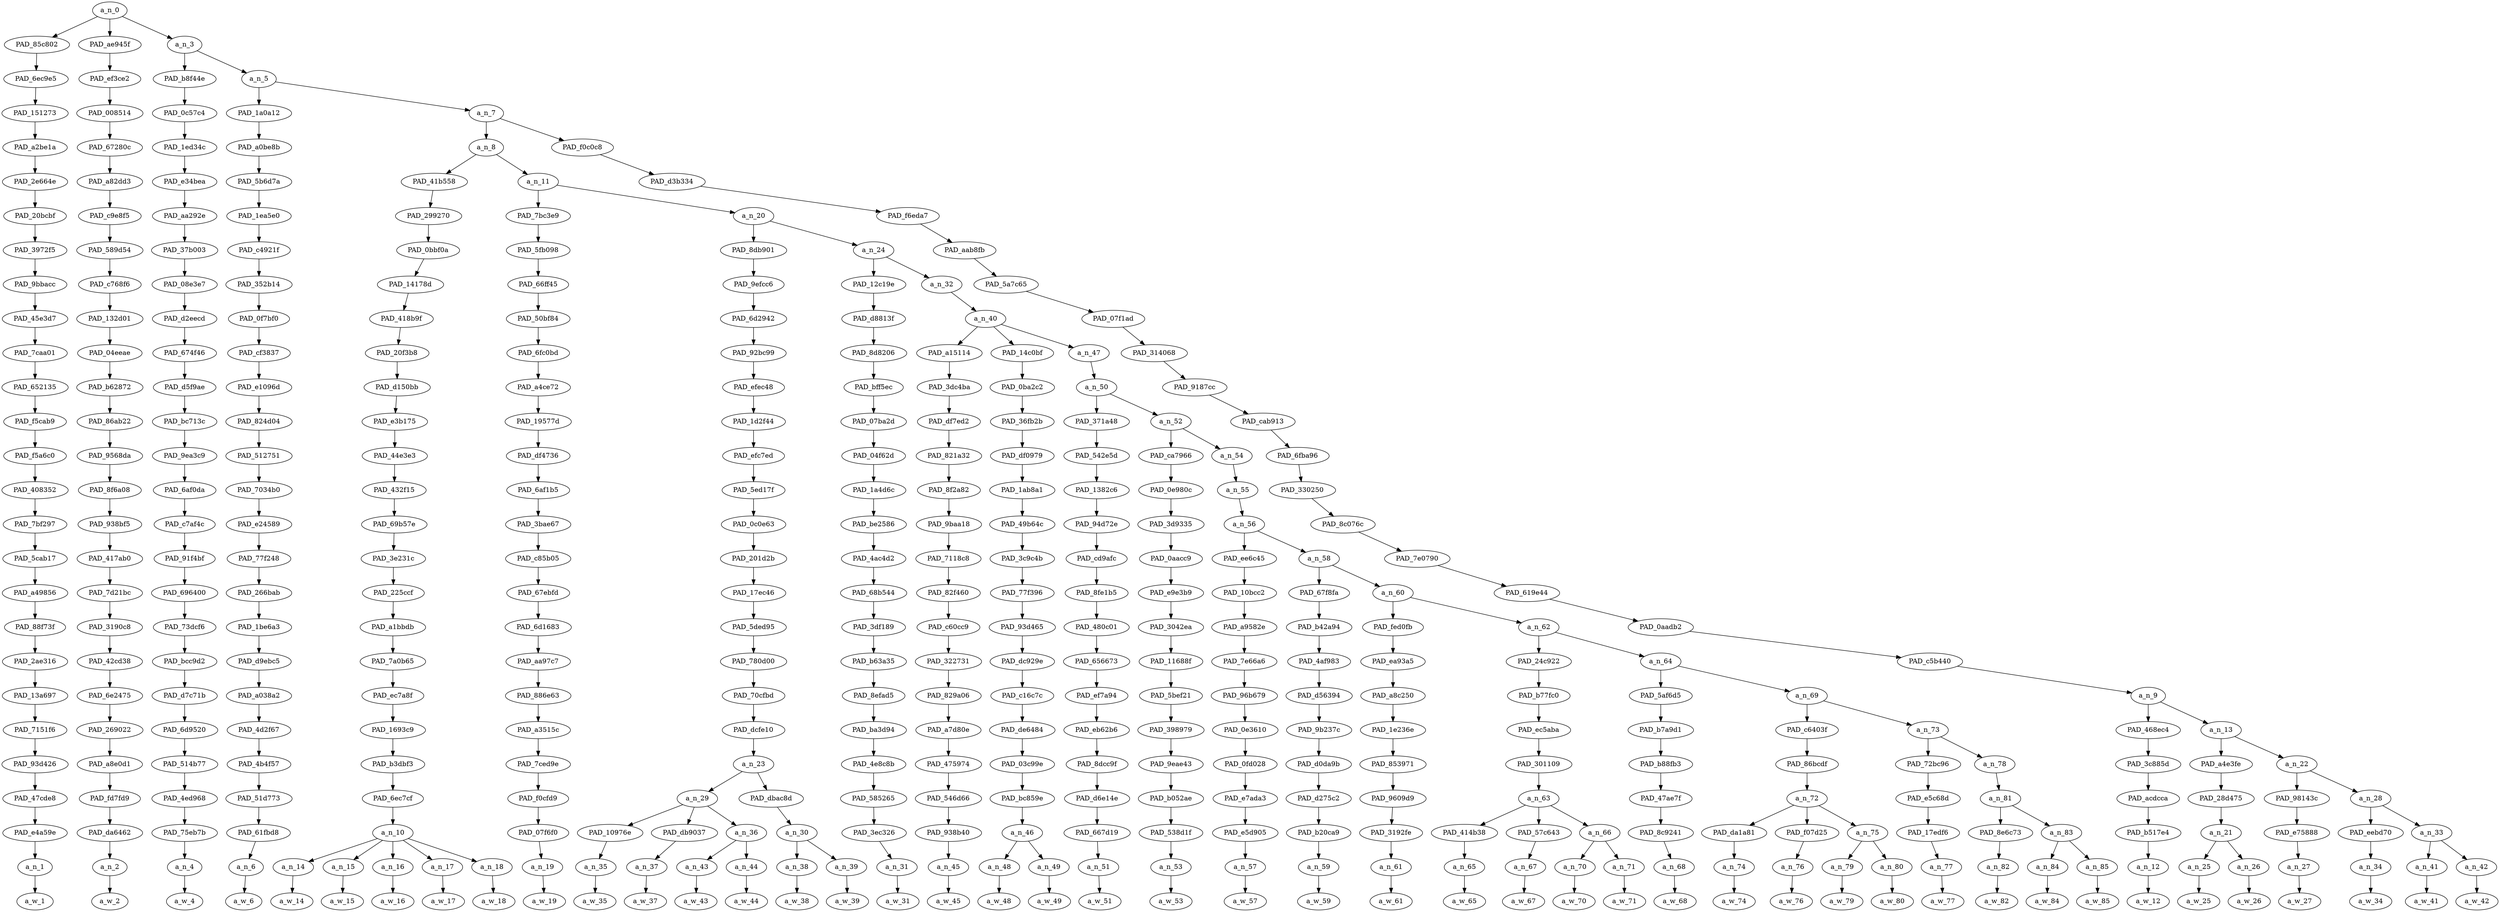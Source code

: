 strict digraph "" {
	a_n_0	[div_dir=1,
		index=0,
		level=26,
		pos="2.93583975897895,26!",
		text_span="[0, 1, 2, 3, 4, 5, 6, 7, 8, 9, 10, 11, 12, 13, 14, 15, 16, 17, 18, 19, 20, 21, 22, 23, 24, 25, 26, 27, 28, 29, 30, 31, 32, 33, 34, \
35, 36, 37, 38, 39, 40, 41, 42, 43, 44]",
		value=0.99999999];
	PAD_85c802	[div_dir=1,
		index=0,
		level=25,
		pos="0.0,25!",
		text_span="[0]",
		value=0.02220808];
	a_n_0 -> PAD_85c802;
	PAD_ae945f	[div_dir=1,
		index=1,
		level=25,
		pos="1.0,25!",
		text_span="[1]",
		value=0.01735566];
	a_n_0 -> PAD_ae945f;
	a_n_3	[div_dir=1,
		index=2,
		level=25,
		pos="7.8075192769368496,25!",
		text_span="[2, 3, 4, 5, 6, 7, 8, 9, 10, 11, 12, 13, 14, 15, 16, 17, 18, 19, 20, 21, 22, 23, 24, 25, 26, 27, 28, 29, 30, 31, 32, 33, 34, 35, \
36, 37, 38, 39, 40, 41, 42, 43, 44]",
		value=0.95975926];
	a_n_0 -> a_n_3;
	PAD_6ec9e5	[div_dir=1,
		index=0,
		level=24,
		pos="0.0,24!",
		text_span="[0]",
		value=0.02220808];
	PAD_85c802 -> PAD_6ec9e5;
	PAD_151273	[div_dir=1,
		index=0,
		level=23,
		pos="0.0,23!",
		text_span="[0]",
		value=0.02220808];
	PAD_6ec9e5 -> PAD_151273;
	PAD_a2be1a	[div_dir=1,
		index=0,
		level=22,
		pos="0.0,22!",
		text_span="[0]",
		value=0.02220808];
	PAD_151273 -> PAD_a2be1a;
	PAD_2e664e	[div_dir=1,
		index=0,
		level=21,
		pos="0.0,21!",
		text_span="[0]",
		value=0.02220808];
	PAD_a2be1a -> PAD_2e664e;
	PAD_20bcbf	[div_dir=1,
		index=0,
		level=20,
		pos="0.0,20!",
		text_span="[0]",
		value=0.02220808];
	PAD_2e664e -> PAD_20bcbf;
	PAD_3972f5	[div_dir=1,
		index=0,
		level=19,
		pos="0.0,19!",
		text_span="[0]",
		value=0.02220808];
	PAD_20bcbf -> PAD_3972f5;
	PAD_9bbacc	[div_dir=1,
		index=0,
		level=18,
		pos="0.0,18!",
		text_span="[0]",
		value=0.02220808];
	PAD_3972f5 -> PAD_9bbacc;
	PAD_45e3d7	[div_dir=1,
		index=0,
		level=17,
		pos="0.0,17!",
		text_span="[0]",
		value=0.02220808];
	PAD_9bbacc -> PAD_45e3d7;
	PAD_7caa01	[div_dir=1,
		index=0,
		level=16,
		pos="0.0,16!",
		text_span="[0]",
		value=0.02220808];
	PAD_45e3d7 -> PAD_7caa01;
	PAD_652135	[div_dir=1,
		index=0,
		level=15,
		pos="0.0,15!",
		text_span="[0]",
		value=0.02220808];
	PAD_7caa01 -> PAD_652135;
	PAD_f5cab9	[div_dir=1,
		index=0,
		level=14,
		pos="0.0,14!",
		text_span="[0]",
		value=0.02220808];
	PAD_652135 -> PAD_f5cab9;
	PAD_f5a6c0	[div_dir=1,
		index=0,
		level=13,
		pos="0.0,13!",
		text_span="[0]",
		value=0.02220808];
	PAD_f5cab9 -> PAD_f5a6c0;
	PAD_408352	[div_dir=1,
		index=0,
		level=12,
		pos="0.0,12!",
		text_span="[0]",
		value=0.02220808];
	PAD_f5a6c0 -> PAD_408352;
	PAD_7bf297	[div_dir=1,
		index=0,
		level=11,
		pos="0.0,11!",
		text_span="[0]",
		value=0.02220808];
	PAD_408352 -> PAD_7bf297;
	PAD_5cab17	[div_dir=1,
		index=0,
		level=10,
		pos="0.0,10!",
		text_span="[0]",
		value=0.02220808];
	PAD_7bf297 -> PAD_5cab17;
	PAD_a49856	[div_dir=1,
		index=0,
		level=9,
		pos="0.0,9!",
		text_span="[0]",
		value=0.02220808];
	PAD_5cab17 -> PAD_a49856;
	PAD_88f73f	[div_dir=1,
		index=0,
		level=8,
		pos="0.0,8!",
		text_span="[0]",
		value=0.02220808];
	PAD_a49856 -> PAD_88f73f;
	PAD_2ae316	[div_dir=1,
		index=0,
		level=7,
		pos="0.0,7!",
		text_span="[0]",
		value=0.02220808];
	PAD_88f73f -> PAD_2ae316;
	PAD_13a697	[div_dir=1,
		index=0,
		level=6,
		pos="0.0,6!",
		text_span="[0]",
		value=0.02220808];
	PAD_2ae316 -> PAD_13a697;
	PAD_7151f6	[div_dir=1,
		index=0,
		level=5,
		pos="0.0,5!",
		text_span="[0]",
		value=0.02220808];
	PAD_13a697 -> PAD_7151f6;
	PAD_93d426	[div_dir=1,
		index=0,
		level=4,
		pos="0.0,4!",
		text_span="[0]",
		value=0.02220808];
	PAD_7151f6 -> PAD_93d426;
	PAD_47cde8	[div_dir=1,
		index=0,
		level=3,
		pos="0.0,3!",
		text_span="[0]",
		value=0.02220808];
	PAD_93d426 -> PAD_47cde8;
	PAD_e4a59e	[div_dir=1,
		index=0,
		level=2,
		pos="0.0,2!",
		text_span="[0]",
		value=0.02220808];
	PAD_47cde8 -> PAD_e4a59e;
	a_n_1	[div_dir=1,
		index=0,
		level=1,
		pos="0.0,1!",
		text_span="[0]",
		value=0.02220808];
	PAD_e4a59e -> a_n_1;
	a_w_1	[div_dir=0,
		index=0,
		level=0,
		pos="0,0!",
		text_span="[0]",
		value=did];
	a_n_1 -> a_w_1;
	PAD_ef3ce2	[div_dir=1,
		index=1,
		level=24,
		pos="1.0,24!",
		text_span="[1]",
		value=0.01735566];
	PAD_ae945f -> PAD_ef3ce2;
	PAD_008514	[div_dir=1,
		index=1,
		level=23,
		pos="1.0,23!",
		text_span="[1]",
		value=0.01735566];
	PAD_ef3ce2 -> PAD_008514;
	PAD_67280c	[div_dir=1,
		index=1,
		level=22,
		pos="1.0,22!",
		text_span="[1]",
		value=0.01735566];
	PAD_008514 -> PAD_67280c;
	PAD_a82dd3	[div_dir=1,
		index=1,
		level=21,
		pos="1.0,21!",
		text_span="[1]",
		value=0.01735566];
	PAD_67280c -> PAD_a82dd3;
	PAD_c9e8f5	[div_dir=1,
		index=1,
		level=20,
		pos="1.0,20!",
		text_span="[1]",
		value=0.01735566];
	PAD_a82dd3 -> PAD_c9e8f5;
	PAD_589d54	[div_dir=1,
		index=1,
		level=19,
		pos="1.0,19!",
		text_span="[1]",
		value=0.01735566];
	PAD_c9e8f5 -> PAD_589d54;
	PAD_c768f6	[div_dir=1,
		index=1,
		level=18,
		pos="1.0,18!",
		text_span="[1]",
		value=0.01735566];
	PAD_589d54 -> PAD_c768f6;
	PAD_132d01	[div_dir=1,
		index=1,
		level=17,
		pos="1.0,17!",
		text_span="[1]",
		value=0.01735566];
	PAD_c768f6 -> PAD_132d01;
	PAD_04eeae	[div_dir=1,
		index=1,
		level=16,
		pos="1.0,16!",
		text_span="[1]",
		value=0.01735566];
	PAD_132d01 -> PAD_04eeae;
	PAD_b62872	[div_dir=1,
		index=1,
		level=15,
		pos="1.0,15!",
		text_span="[1]",
		value=0.01735566];
	PAD_04eeae -> PAD_b62872;
	PAD_86ab22	[div_dir=1,
		index=1,
		level=14,
		pos="1.0,14!",
		text_span="[1]",
		value=0.01735566];
	PAD_b62872 -> PAD_86ab22;
	PAD_9568da	[div_dir=1,
		index=1,
		level=13,
		pos="1.0,13!",
		text_span="[1]",
		value=0.01735566];
	PAD_86ab22 -> PAD_9568da;
	PAD_8f6a08	[div_dir=1,
		index=1,
		level=12,
		pos="1.0,12!",
		text_span="[1]",
		value=0.01735566];
	PAD_9568da -> PAD_8f6a08;
	PAD_938bf5	[div_dir=1,
		index=1,
		level=11,
		pos="1.0,11!",
		text_span="[1]",
		value=0.01735566];
	PAD_8f6a08 -> PAD_938bf5;
	PAD_417ab0	[div_dir=1,
		index=1,
		level=10,
		pos="1.0,10!",
		text_span="[1]",
		value=0.01735566];
	PAD_938bf5 -> PAD_417ab0;
	PAD_7d21bc	[div_dir=1,
		index=1,
		level=9,
		pos="1.0,9!",
		text_span="[1]",
		value=0.01735566];
	PAD_417ab0 -> PAD_7d21bc;
	PAD_3190c8	[div_dir=1,
		index=1,
		level=8,
		pos="1.0,8!",
		text_span="[1]",
		value=0.01735566];
	PAD_7d21bc -> PAD_3190c8;
	PAD_42cd38	[div_dir=1,
		index=1,
		level=7,
		pos="1.0,7!",
		text_span="[1]",
		value=0.01735566];
	PAD_3190c8 -> PAD_42cd38;
	PAD_6e2475	[div_dir=1,
		index=1,
		level=6,
		pos="1.0,6!",
		text_span="[1]",
		value=0.01735566];
	PAD_42cd38 -> PAD_6e2475;
	PAD_269022	[div_dir=1,
		index=1,
		level=5,
		pos="1.0,5!",
		text_span="[1]",
		value=0.01735566];
	PAD_6e2475 -> PAD_269022;
	PAD_a8e0d1	[div_dir=1,
		index=1,
		level=4,
		pos="1.0,4!",
		text_span="[1]",
		value=0.01735566];
	PAD_269022 -> PAD_a8e0d1;
	PAD_fd7fd9	[div_dir=1,
		index=1,
		level=3,
		pos="1.0,3!",
		text_span="[1]",
		value=0.01735566];
	PAD_a8e0d1 -> PAD_fd7fd9;
	PAD_da6462	[div_dir=1,
		index=1,
		level=2,
		pos="1.0,2!",
		text_span="[1]",
		value=0.01735566];
	PAD_fd7fd9 -> PAD_da6462;
	a_n_2	[div_dir=1,
		index=1,
		level=1,
		pos="1.0,1!",
		text_span="[1]",
		value=0.01735566];
	PAD_da6462 -> a_n_2;
	a_w_2	[div_dir=0,
		index=1,
		level=0,
		pos="1,0!",
		text_span="[1]",
		value=you];
	a_n_2 -> a_w_2;
	PAD_b8f44e	[div_dir=1,
		index=2,
		level=24,
		pos="2.0,24!",
		text_span="[2]",
		value=0.01741780];
	a_n_3 -> PAD_b8f44e;
	a_n_5	[div_dir=1,
		index=3,
		level=24,
		pos="13.615038553873699,24!",
		text_span="[3, 4, 5, 6, 7, 8, 9, 10, 11, 12, 13, 14, 15, 16, 17, 18, 19, 20, 21, 22, 23, 24, 25, 26, 27, 28, 29, 30, 31, 32, 33, 34, 35, 36, \
37, 38, 39, 40, 41, 42, 43, 44]",
		value=0.94169130];
	a_n_3 -> a_n_5;
	PAD_0c57c4	[div_dir=1,
		index=2,
		level=23,
		pos="2.0,23!",
		text_span="[2]",
		value=0.01741780];
	PAD_b8f44e -> PAD_0c57c4;
	PAD_1ed34c	[div_dir=1,
		index=2,
		level=22,
		pos="2.0,22!",
		text_span="[2]",
		value=0.01741780];
	PAD_0c57c4 -> PAD_1ed34c;
	PAD_e34bea	[div_dir=1,
		index=2,
		level=21,
		pos="2.0,21!",
		text_span="[2]",
		value=0.01741780];
	PAD_1ed34c -> PAD_e34bea;
	PAD_aa292e	[div_dir=1,
		index=2,
		level=20,
		pos="2.0,20!",
		text_span="[2]",
		value=0.01741780];
	PAD_e34bea -> PAD_aa292e;
	PAD_37b003	[div_dir=1,
		index=2,
		level=19,
		pos="2.0,19!",
		text_span="[2]",
		value=0.01741780];
	PAD_aa292e -> PAD_37b003;
	PAD_08e3e7	[div_dir=1,
		index=2,
		level=18,
		pos="2.0,18!",
		text_span="[2]",
		value=0.01741780];
	PAD_37b003 -> PAD_08e3e7;
	PAD_d2eecd	[div_dir=1,
		index=2,
		level=17,
		pos="2.0,17!",
		text_span="[2]",
		value=0.01741780];
	PAD_08e3e7 -> PAD_d2eecd;
	PAD_674f46	[div_dir=1,
		index=2,
		level=16,
		pos="2.0,16!",
		text_span="[2]",
		value=0.01741780];
	PAD_d2eecd -> PAD_674f46;
	PAD_d5f9ae	[div_dir=1,
		index=2,
		level=15,
		pos="2.0,15!",
		text_span="[2]",
		value=0.01741780];
	PAD_674f46 -> PAD_d5f9ae;
	PAD_bc713c	[div_dir=1,
		index=2,
		level=14,
		pos="2.0,14!",
		text_span="[2]",
		value=0.01741780];
	PAD_d5f9ae -> PAD_bc713c;
	PAD_9ea3c9	[div_dir=1,
		index=2,
		level=13,
		pos="2.0,13!",
		text_span="[2]",
		value=0.01741780];
	PAD_bc713c -> PAD_9ea3c9;
	PAD_6af0da	[div_dir=1,
		index=2,
		level=12,
		pos="2.0,12!",
		text_span="[2]",
		value=0.01741780];
	PAD_9ea3c9 -> PAD_6af0da;
	PAD_c7af4c	[div_dir=1,
		index=2,
		level=11,
		pos="2.0,11!",
		text_span="[2]",
		value=0.01741780];
	PAD_6af0da -> PAD_c7af4c;
	PAD_91f4bf	[div_dir=1,
		index=2,
		level=10,
		pos="2.0,10!",
		text_span="[2]",
		value=0.01741780];
	PAD_c7af4c -> PAD_91f4bf;
	PAD_696400	[div_dir=1,
		index=2,
		level=9,
		pos="2.0,9!",
		text_span="[2]",
		value=0.01741780];
	PAD_91f4bf -> PAD_696400;
	PAD_73dcf6	[div_dir=1,
		index=2,
		level=8,
		pos="2.0,8!",
		text_span="[2]",
		value=0.01741780];
	PAD_696400 -> PAD_73dcf6;
	PAD_bcc9d2	[div_dir=1,
		index=2,
		level=7,
		pos="2.0,7!",
		text_span="[2]",
		value=0.01741780];
	PAD_73dcf6 -> PAD_bcc9d2;
	PAD_d7c71b	[div_dir=1,
		index=2,
		level=6,
		pos="2.0,6!",
		text_span="[2]",
		value=0.01741780];
	PAD_bcc9d2 -> PAD_d7c71b;
	PAD_6d9520	[div_dir=1,
		index=2,
		level=5,
		pos="2.0,5!",
		text_span="[2]",
		value=0.01741780];
	PAD_d7c71b -> PAD_6d9520;
	PAD_514b77	[div_dir=1,
		index=2,
		level=4,
		pos="2.0,4!",
		text_span="[2]",
		value=0.01741780];
	PAD_6d9520 -> PAD_514b77;
	PAD_4ed968	[div_dir=1,
		index=2,
		level=3,
		pos="2.0,3!",
		text_span="[2]",
		value=0.01741780];
	PAD_514b77 -> PAD_4ed968;
	PAD_75eb7b	[div_dir=1,
		index=2,
		level=2,
		pos="2.0,2!",
		text_span="[2]",
		value=0.01741780];
	PAD_4ed968 -> PAD_75eb7b;
	a_n_4	[div_dir=1,
		index=2,
		level=1,
		pos="2.0,1!",
		text_span="[2]",
		value=0.01741780];
	PAD_75eb7b -> a_n_4;
	a_w_4	[div_dir=0,
		index=2,
		level=0,
		pos="2,0!",
		text_span="[2]",
		value=hear];
	a_n_4 -> a_w_4;
	PAD_1a0a12	[div_dir=1,
		index=3,
		level=23,
		pos="3.0,23!",
		text_span="[3]",
		value=0.01811676];
	a_n_5 -> PAD_1a0a12;
	a_n_7	[div_dir=1,
		index=4,
		level=23,
		pos="24.230077107747398,23!",
		text_span="[4, 5, 6, 7, 8, 9, 10, 11, 12, 13, 14, 15, 16, 17, 18, 19, 20, 21, 22, 23, 24, 25, 26, 27, 28, 29, 30, 31, 32, 33, 34, 35, 36, 37, \
38, 39, 40, 41, 42, 43, 44]",
		value=0.92292890];
	a_n_5 -> a_n_7;
	PAD_a0be8b	[div_dir=1,
		index=3,
		level=22,
		pos="3.0,22!",
		text_span="[3]",
		value=0.01811676];
	PAD_1a0a12 -> PAD_a0be8b;
	PAD_5b6d7a	[div_dir=1,
		index=3,
		level=21,
		pos="3.0,21!",
		text_span="[3]",
		value=0.01811676];
	PAD_a0be8b -> PAD_5b6d7a;
	PAD_1ea5e0	[div_dir=1,
		index=3,
		level=20,
		pos="3.0,20!",
		text_span="[3]",
		value=0.01811676];
	PAD_5b6d7a -> PAD_1ea5e0;
	PAD_c4921f	[div_dir=1,
		index=3,
		level=19,
		pos="3.0,19!",
		text_span="[3]",
		value=0.01811676];
	PAD_1ea5e0 -> PAD_c4921f;
	PAD_352b14	[div_dir=1,
		index=3,
		level=18,
		pos="3.0,18!",
		text_span="[3]",
		value=0.01811676];
	PAD_c4921f -> PAD_352b14;
	PAD_0f7bf0	[div_dir=1,
		index=3,
		level=17,
		pos="3.0,17!",
		text_span="[3]",
		value=0.01811676];
	PAD_352b14 -> PAD_0f7bf0;
	PAD_cf3837	[div_dir=1,
		index=3,
		level=16,
		pos="3.0,16!",
		text_span="[3]",
		value=0.01811676];
	PAD_0f7bf0 -> PAD_cf3837;
	PAD_e1096d	[div_dir=1,
		index=3,
		level=15,
		pos="3.0,15!",
		text_span="[3]",
		value=0.01811676];
	PAD_cf3837 -> PAD_e1096d;
	PAD_824d04	[div_dir=1,
		index=3,
		level=14,
		pos="3.0,14!",
		text_span="[3]",
		value=0.01811676];
	PAD_e1096d -> PAD_824d04;
	PAD_512751	[div_dir=1,
		index=3,
		level=13,
		pos="3.0,13!",
		text_span="[3]",
		value=0.01811676];
	PAD_824d04 -> PAD_512751;
	PAD_7034b0	[div_dir=1,
		index=3,
		level=12,
		pos="3.0,12!",
		text_span="[3]",
		value=0.01811676];
	PAD_512751 -> PAD_7034b0;
	PAD_e24589	[div_dir=1,
		index=3,
		level=11,
		pos="3.0,11!",
		text_span="[3]",
		value=0.01811676];
	PAD_7034b0 -> PAD_e24589;
	PAD_77f248	[div_dir=1,
		index=3,
		level=10,
		pos="3.0,10!",
		text_span="[3]",
		value=0.01811676];
	PAD_e24589 -> PAD_77f248;
	PAD_266bab	[div_dir=1,
		index=3,
		level=9,
		pos="3.0,9!",
		text_span="[3]",
		value=0.01811676];
	PAD_77f248 -> PAD_266bab;
	PAD_1be6a3	[div_dir=1,
		index=3,
		level=8,
		pos="3.0,8!",
		text_span="[3]",
		value=0.01811676];
	PAD_266bab -> PAD_1be6a3;
	PAD_d9ebc5	[div_dir=1,
		index=3,
		level=7,
		pos="3.0,7!",
		text_span="[3]",
		value=0.01811676];
	PAD_1be6a3 -> PAD_d9ebc5;
	PAD_a038a2	[div_dir=1,
		index=3,
		level=6,
		pos="3.0,6!",
		text_span="[3]",
		value=0.01811676];
	PAD_d9ebc5 -> PAD_a038a2;
	PAD_4d2f67	[div_dir=1,
		index=3,
		level=5,
		pos="3.0,5!",
		text_span="[3]",
		value=0.01811676];
	PAD_a038a2 -> PAD_4d2f67;
	PAD_4b4f57	[div_dir=1,
		index=3,
		level=4,
		pos="3.0,4!",
		text_span="[3]",
		value=0.01811676];
	PAD_4d2f67 -> PAD_4b4f57;
	PAD_51d773	[div_dir=1,
		index=3,
		level=3,
		pos="3.0,3!",
		text_span="[3]",
		value=0.01811676];
	PAD_4b4f57 -> PAD_51d773;
	PAD_61fbd8	[div_dir=1,
		index=3,
		level=2,
		pos="3.0,2!",
		text_span="[3]",
		value=0.01811676];
	PAD_51d773 -> PAD_61fbd8;
	a_n_6	[div_dir=1,
		index=3,
		level=1,
		pos="3.0,1!",
		text_span="[3]",
		value=0.01811676];
	PAD_61fbd8 -> a_n_6;
	a_w_6	[div_dir=0,
		index=3,
		level=0,
		pos="3,0!",
		text_span="[3]",
		value=about];
	a_n_6 -> a_w_6;
	a_n_8	[div_dir=1,
		index=4,
		level=22,
		pos="9.053904215494793,22!",
		text_span="[4, 5, 6, 7, 8, 9, 10, 11, 12, 13, 14, 15, 16, 17, 18, 19, 20, 21, 22, 23, 24, 25, 26, 27, 28, 29, 30, 31, 32, 33, 34, 35, 36, 37]",
		value=0.77733270];
	a_n_7 -> a_n_8;
	PAD_f0c0c8	[div_dir=1,
		index=5,
		level=22,
		pos="39.40625,22!",
		text_span="[38, 39, 40, 41, 42, 43, 44]",
		value=0.14496400];
	a_n_7 -> PAD_f0c0c8;
	PAD_41b558	[div_dir=1,
		index=4,
		level=21,
		pos="6.0,21!",
		text_span="[4, 5, 6, 7, 8]",
		value=0.26405007];
	a_n_8 -> PAD_41b558;
	a_n_11	[div_dir=1,
		index=5,
		level=21,
		pos="12.107808430989584,21!",
		text_span="[9, 10, 11, 12, 13, 14, 15, 16, 17, 18, 19, 20, 21, 22, 23, 24, 25, 26, 27, 28, 29, 30, 31, 32, 33, 34, 35, 36, 37]",
		value=0.51262415];
	a_n_8 -> a_n_11;
	PAD_299270	[div_dir=1,
		index=4,
		level=20,
		pos="6.0,20!",
		text_span="[4, 5, 6, 7, 8]",
		value=0.26405007];
	PAD_41b558 -> PAD_299270;
	PAD_0bbf0a	[div_dir=1,
		index=4,
		level=19,
		pos="6.0,19!",
		text_span="[4, 5, 6, 7, 8]",
		value=0.26405007];
	PAD_299270 -> PAD_0bbf0a;
	PAD_14178d	[div_dir=1,
		index=4,
		level=18,
		pos="6.0,18!",
		text_span="[4, 5, 6, 7, 8]",
		value=0.26405007];
	PAD_0bbf0a -> PAD_14178d;
	PAD_418b9f	[div_dir=1,
		index=4,
		level=17,
		pos="6.0,17!",
		text_span="[4, 5, 6, 7, 8]",
		value=0.26405007];
	PAD_14178d -> PAD_418b9f;
	PAD_20f3b8	[div_dir=1,
		index=4,
		level=16,
		pos="6.0,16!",
		text_span="[4, 5, 6, 7, 8]",
		value=0.26405007];
	PAD_418b9f -> PAD_20f3b8;
	PAD_d150bb	[div_dir=1,
		index=4,
		level=15,
		pos="6.0,15!",
		text_span="[4, 5, 6, 7, 8]",
		value=0.26405007];
	PAD_20f3b8 -> PAD_d150bb;
	PAD_e3b175	[div_dir=1,
		index=4,
		level=14,
		pos="6.0,14!",
		text_span="[4, 5, 6, 7, 8]",
		value=0.26405007];
	PAD_d150bb -> PAD_e3b175;
	PAD_44e3e3	[div_dir=1,
		index=4,
		level=13,
		pos="6.0,13!",
		text_span="[4, 5, 6, 7, 8]",
		value=0.26405007];
	PAD_e3b175 -> PAD_44e3e3;
	PAD_432f15	[div_dir=1,
		index=4,
		level=12,
		pos="6.0,12!",
		text_span="[4, 5, 6, 7, 8]",
		value=0.26405007];
	PAD_44e3e3 -> PAD_432f15;
	PAD_69b57e	[div_dir=1,
		index=4,
		level=11,
		pos="6.0,11!",
		text_span="[4, 5, 6, 7, 8]",
		value=0.26405007];
	PAD_432f15 -> PAD_69b57e;
	PAD_3e231c	[div_dir=1,
		index=4,
		level=10,
		pos="6.0,10!",
		text_span="[4, 5, 6, 7, 8]",
		value=0.26405007];
	PAD_69b57e -> PAD_3e231c;
	PAD_225ccf	[div_dir=1,
		index=4,
		level=9,
		pos="6.0,9!",
		text_span="[4, 5, 6, 7, 8]",
		value=0.26405007];
	PAD_3e231c -> PAD_225ccf;
	PAD_a1bbdb	[div_dir=1,
		index=4,
		level=8,
		pos="6.0,8!",
		text_span="[4, 5, 6, 7, 8]",
		value=0.26405007];
	PAD_225ccf -> PAD_a1bbdb;
	PAD_7a0b65	[div_dir=1,
		index=4,
		level=7,
		pos="6.0,7!",
		text_span="[4, 5, 6, 7, 8]",
		value=0.26405007];
	PAD_a1bbdb -> PAD_7a0b65;
	PAD_ec7a8f	[div_dir=1,
		index=4,
		level=6,
		pos="6.0,6!",
		text_span="[4, 5, 6, 7, 8]",
		value=0.26405007];
	PAD_7a0b65 -> PAD_ec7a8f;
	PAD_1693c9	[div_dir=1,
		index=4,
		level=5,
		pos="6.0,5!",
		text_span="[4, 5, 6, 7, 8]",
		value=0.26405007];
	PAD_ec7a8f -> PAD_1693c9;
	PAD_b3dbf3	[div_dir=1,
		index=4,
		level=4,
		pos="6.0,4!",
		text_span="[4, 5, 6, 7, 8]",
		value=0.26405007];
	PAD_1693c9 -> PAD_b3dbf3;
	PAD_6ec7cf	[div_dir=1,
		index=4,
		level=3,
		pos="6.0,3!",
		text_span="[4, 5, 6, 7, 8]",
		value=0.26405007];
	PAD_b3dbf3 -> PAD_6ec7cf;
	a_n_10	[div_dir=1,
		index=4,
		level=2,
		pos="6.0,2!",
		text_span="[4, 5, 6, 7, 8]",
		value=0.26405007];
	PAD_6ec7cf -> a_n_10;
	a_n_14	[div_dir=1,
		index=4,
		level=1,
		pos="4.0,1!",
		text_span="[4]",
		value=0.02110846];
	a_n_10 -> a_n_14;
	a_n_15	[div_dir=1,
		index=5,
		level=1,
		pos="5.0,1!",
		text_span="[5]",
		value=0.05678664];
	a_n_10 -> a_n_15;
	a_n_16	[div_dir=1,
		index=6,
		level=1,
		pos="6.0,1!",
		text_span="[6]",
		value=0.11591596];
	a_n_10 -> a_n_16;
	a_n_17	[div_dir=1,
		index=7,
		level=1,
		pos="7.0,1!",
		text_span="[7]",
		value=0.05007454];
	a_n_10 -> a_n_17;
	a_n_18	[div_dir=1,
		index=8,
		level=1,
		pos="8.0,1!",
		text_span="[8]",
		value=0.01950907];
	a_n_10 -> a_n_18;
	a_w_14	[div_dir=0,
		index=4,
		level=0,
		pos="4,0!",
		text_span="[4]",
		value=the];
	a_n_14 -> a_w_14;
	a_w_15	[div_dir=0,
		index=5,
		level=0,
		pos="5,0!",
		text_span="[5]",
		value=sand];
	a_n_15 -> a_w_15;
	a_w_16	[div_dir=0,
		index=6,
		level=0,
		pos="6,0!",
		text_span="[6]",
		value=nigger];
	a_n_16 -> a_w_16;
	a_w_17	[div_dir=0,
		index=7,
		level=0,
		pos="7,0!",
		text_span="[7]",
		value=lookin];
	a_n_17 -> a_w_17;
	a_w_18	[div_dir=0,
		index=8,
		level=0,
		pos="8,0!",
		text_span="[8]",
		value=guy];
	a_n_18 -> a_w_18;
	PAD_7bc3e9	[div_dir=1,
		index=5,
		level=20,
		pos="9.0,20!",
		text_span="[9]",
		value=0.01478679];
	a_n_11 -> PAD_7bc3e9;
	a_n_20	[div_dir=1,
		index=6,
		level=20,
		pos="15.215616861979168,20!",
		text_span="[10, 11, 12, 13, 14, 15, 16, 17, 18, 19, 20, 21, 22, 23, 24, 25, 26, 27, 28, 29, 30, 31, 32, 33, 34, 35, 36, 37]",
		value=0.49742905];
	a_n_11 -> a_n_20;
	PAD_5fb098	[div_dir=1,
		index=5,
		level=19,
		pos="9.0,19!",
		text_span="[9]",
		value=0.01478679];
	PAD_7bc3e9 -> PAD_5fb098;
	PAD_66ff45	[div_dir=1,
		index=5,
		level=18,
		pos="9.0,18!",
		text_span="[9]",
		value=0.01478679];
	PAD_5fb098 -> PAD_66ff45;
	PAD_50bf84	[div_dir=1,
		index=5,
		level=17,
		pos="9.0,17!",
		text_span="[9]",
		value=0.01478679];
	PAD_66ff45 -> PAD_50bf84;
	PAD_6fc0bd	[div_dir=1,
		index=5,
		level=16,
		pos="9.0,16!",
		text_span="[9]",
		value=0.01478679];
	PAD_50bf84 -> PAD_6fc0bd;
	PAD_a4ce72	[div_dir=1,
		index=5,
		level=15,
		pos="9.0,15!",
		text_span="[9]",
		value=0.01478679];
	PAD_6fc0bd -> PAD_a4ce72;
	PAD_19577d	[div_dir=1,
		index=5,
		level=14,
		pos="9.0,14!",
		text_span="[9]",
		value=0.01478679];
	PAD_a4ce72 -> PAD_19577d;
	PAD_df4736	[div_dir=1,
		index=5,
		level=13,
		pos="9.0,13!",
		text_span="[9]",
		value=0.01478679];
	PAD_19577d -> PAD_df4736;
	PAD_6af1b5	[div_dir=1,
		index=5,
		level=12,
		pos="9.0,12!",
		text_span="[9]",
		value=0.01478679];
	PAD_df4736 -> PAD_6af1b5;
	PAD_3bae67	[div_dir=1,
		index=5,
		level=11,
		pos="9.0,11!",
		text_span="[9]",
		value=0.01478679];
	PAD_6af1b5 -> PAD_3bae67;
	PAD_c85b05	[div_dir=1,
		index=5,
		level=10,
		pos="9.0,10!",
		text_span="[9]",
		value=0.01478679];
	PAD_3bae67 -> PAD_c85b05;
	PAD_67ebfd	[div_dir=1,
		index=5,
		level=9,
		pos="9.0,9!",
		text_span="[9]",
		value=0.01478679];
	PAD_c85b05 -> PAD_67ebfd;
	PAD_6d1683	[div_dir=1,
		index=5,
		level=8,
		pos="9.0,8!",
		text_span="[9]",
		value=0.01478679];
	PAD_67ebfd -> PAD_6d1683;
	PAD_aa97c7	[div_dir=1,
		index=5,
		level=7,
		pos="9.0,7!",
		text_span="[9]",
		value=0.01478679];
	PAD_6d1683 -> PAD_aa97c7;
	PAD_886e63	[div_dir=1,
		index=5,
		level=6,
		pos="9.0,6!",
		text_span="[9]",
		value=0.01478679];
	PAD_aa97c7 -> PAD_886e63;
	PAD_a3515c	[div_dir=1,
		index=5,
		level=5,
		pos="9.0,5!",
		text_span="[9]",
		value=0.01478679];
	PAD_886e63 -> PAD_a3515c;
	PAD_7ced9e	[div_dir=1,
		index=5,
		level=4,
		pos="9.0,4!",
		text_span="[9]",
		value=0.01478679];
	PAD_a3515c -> PAD_7ced9e;
	PAD_f0cfd9	[div_dir=1,
		index=5,
		level=3,
		pos="9.0,3!",
		text_span="[9]",
		value=0.01478679];
	PAD_7ced9e -> PAD_f0cfd9;
	PAD_07f6f0	[div_dir=1,
		index=5,
		level=2,
		pos="9.0,2!",
		text_span="[9]",
		value=0.01478679];
	PAD_f0cfd9 -> PAD_07f6f0;
	a_n_19	[div_dir=1,
		index=9,
		level=1,
		pos="9.0,1!",
		text_span="[9]",
		value=0.01478679];
	PAD_07f6f0 -> a_n_19;
	a_w_19	[div_dir=0,
		index=9,
		level=0,
		pos="9,0!",
		text_span="[9]",
		value=on];
	a_n_19 -> a_w_19;
	PAD_8db901	[div_dir=1,
		index=6,
		level=19,
		pos="13.0,19!",
		text_span="[10, 11, 12, 13, 14, 15]",
		value=0.09939498];
	a_n_20 -> PAD_8db901;
	a_n_24	[div_dir=1,
		index=7,
		level=19,
		pos="17.431233723958336,19!",
		text_span="[16, 17, 18, 19, 20, 21, 22, 23, 24, 25, 26, 27, 28, 29, 30, 31, 32, 33, 34, 35, 36, 37]",
		value=0.39763498];
	a_n_20 -> a_n_24;
	PAD_9efcc6	[div_dir=1,
		index=6,
		level=18,
		pos="13.0,18!",
		text_span="[10, 11, 12, 13, 14, 15]",
		value=0.09939498];
	PAD_8db901 -> PAD_9efcc6;
	PAD_6d2942	[div_dir=1,
		index=6,
		level=17,
		pos="13.0,17!",
		text_span="[10, 11, 12, 13, 14, 15]",
		value=0.09939498];
	PAD_9efcc6 -> PAD_6d2942;
	PAD_92bc99	[div_dir=1,
		index=6,
		level=16,
		pos="13.0,16!",
		text_span="[10, 11, 12, 13, 14, 15]",
		value=0.09939498];
	PAD_6d2942 -> PAD_92bc99;
	PAD_efec48	[div_dir=1,
		index=6,
		level=15,
		pos="13.0,15!",
		text_span="[10, 11, 12, 13, 14, 15]",
		value=0.09939498];
	PAD_92bc99 -> PAD_efec48;
	PAD_1d2f44	[div_dir=1,
		index=6,
		level=14,
		pos="13.0,14!",
		text_span="[10, 11, 12, 13, 14, 15]",
		value=0.09939498];
	PAD_efec48 -> PAD_1d2f44;
	PAD_efc7ed	[div_dir=1,
		index=6,
		level=13,
		pos="13.0,13!",
		text_span="[10, 11, 12, 13, 14, 15]",
		value=0.09939498];
	PAD_1d2f44 -> PAD_efc7ed;
	PAD_5ed17f	[div_dir=1,
		index=6,
		level=12,
		pos="13.0,12!",
		text_span="[10, 11, 12, 13, 14, 15]",
		value=0.09939498];
	PAD_efc7ed -> PAD_5ed17f;
	PAD_0c0e63	[div_dir=1,
		index=6,
		level=11,
		pos="13.0,11!",
		text_span="[10, 11, 12, 13, 14, 15]",
		value=0.09939498];
	PAD_5ed17f -> PAD_0c0e63;
	PAD_201d2b	[div_dir=1,
		index=6,
		level=10,
		pos="13.0,10!",
		text_span="[10, 11, 12, 13, 14, 15]",
		value=0.09939498];
	PAD_0c0e63 -> PAD_201d2b;
	PAD_17ec46	[div_dir=1,
		index=6,
		level=9,
		pos="13.0,9!",
		text_span="[10, 11, 12, 13, 14, 15]",
		value=0.09939498];
	PAD_201d2b -> PAD_17ec46;
	PAD_5ded95	[div_dir=1,
		index=6,
		level=8,
		pos="13.0,8!",
		text_span="[10, 11, 12, 13, 14, 15]",
		value=0.09939498];
	PAD_17ec46 -> PAD_5ded95;
	PAD_780d00	[div_dir=1,
		index=6,
		level=7,
		pos="13.0,7!",
		text_span="[10, 11, 12, 13, 14, 15]",
		value=0.09939498];
	PAD_5ded95 -> PAD_780d00;
	PAD_70cfbd	[div_dir=1,
		index=6,
		level=6,
		pos="13.0,6!",
		text_span="[10, 11, 12, 13, 14, 15]",
		value=0.09939498];
	PAD_780d00 -> PAD_70cfbd;
	PAD_dcfe10	[div_dir=1,
		index=6,
		level=5,
		pos="13.0,5!",
		text_span="[10, 11, 12, 13, 14, 15]",
		value=0.09939498];
	PAD_70cfbd -> PAD_dcfe10;
	a_n_23	[div_dir=1,
		index=6,
		level=4,
		pos="13.0,4!",
		text_span="[10, 11, 12, 13, 14, 15]",
		value=0.09939498];
	PAD_dcfe10 -> a_n_23;
	a_n_29	[div_dir=1,
		index=6,
		level=3,
		pos="11.5,3!",
		text_span="[10, 11, 12, 13]",
		value=0.06648276];
	a_n_23 -> a_n_29;
	PAD_dbac8d	[div_dir=1,
		index=7,
		level=3,
		pos="14.5,3!",
		text_span="[14, 15]",
		value=0.03272137];
	a_n_23 -> PAD_dbac8d;
	PAD_10976e	[div_dir=1,
		index=6,
		level=2,
		pos="10.0,2!",
		text_span="[10]",
		value=0.01393053];
	a_n_29 -> PAD_10976e;
	PAD_db9037	[div_dir=1,
		index=8,
		level=2,
		pos="13.0,2!",
		text_span="[13]",
		value=0.01698279];
	a_n_29 -> PAD_db9037;
	a_n_36	[div_dir=1,
		index=7,
		level=2,
		pos="11.5,2!",
		text_span="[11, 12]",
		value=0.03543079];
	a_n_29 -> a_n_36;
	a_n_35	[div_dir=1,
		index=10,
		level=1,
		pos="10.0,1!",
		text_span="[10]",
		value=0.01393053];
	PAD_10976e -> a_n_35;
	a_w_35	[div_dir=0,
		index=10,
		level=0,
		pos="10,0!",
		text_span="[10]",
		value=the1];
	a_n_35 -> a_w_35;
	a_n_37	[div_dir=1,
		index=13,
		level=1,
		pos="13.0,1!",
		text_span="[13]",
		value=0.01698279];
	PAD_db9037 -> a_n_37;
	a_w_37	[div_dir=0,
		index=13,
		level=0,
		pos="13,0!",
		text_span="[13]",
		value=council];
	a_n_37 -> a_w_37;
	a_n_43	[div_dir=1,
		index=11,
		level=1,
		pos="11.0,1!",
		text_span="[11]",
		value=0.01850791];
	a_n_36 -> a_n_43;
	a_n_44	[div_dir=1,
		index=12,
		level=1,
		pos="12.0,1!",
		text_span="[12]",
		value=0.01686302];
	a_n_36 -> a_n_44;
	a_w_43	[div_dir=0,
		index=11,
		level=0,
		pos="11,0!",
		text_span="[11]",
		value=human];
	a_n_43 -> a_w_43;
	a_w_44	[div_dir=0,
		index=12,
		level=0,
		pos="12,0!",
		text_span="[12]",
		value=rights];
	a_n_44 -> a_w_44;
	a_n_30	[div_dir=1,
		index=9,
		level=2,
		pos="14.5,2!",
		text_span="[14, 15]",
		value=0.03272137];
	PAD_dbac8d -> a_n_30;
	a_n_38	[div_dir=1,
		index=14,
		level=1,
		pos="14.0,1!",
		text_span="[14]",
		value=0.01394544];
	a_n_30 -> a_n_38;
	a_n_39	[div_dir=1,
		index=15,
		level=1,
		pos="15.0,1!",
		text_span="[15]",
		value=0.01864059];
	a_n_30 -> a_n_39;
	a_w_38	[div_dir=0,
		index=14,
		level=0,
		pos="14,0!",
		text_span="[14]",
		value=of];
	a_n_38 -> a_w_38;
	a_w_39	[div_dir=0,
		index=15,
		level=0,
		pos="15,0!",
		text_span="[15]",
		value=australia];
	a_n_39 -> a_w_39;
	PAD_12c19e	[div_dir=1,
		index=7,
		level=18,
		pos="16.0,18!",
		text_span="[16]",
		value=0.01532720];
	a_n_24 -> PAD_12c19e;
	a_n_32	[div_dir=1,
		index=8,
		level=18,
		pos="18.862467447916668,18!",
		text_span="[17, 18, 19, 20, 21, 22, 23, 24, 25, 26, 27, 28, 29, 30, 31, 32, 33, 34, 35, 36, 37]",
		value=0.38195714];
	a_n_24 -> a_n_32;
	PAD_d8813f	[div_dir=1,
		index=7,
		level=17,
		pos="16.0,17!",
		text_span="[16]",
		value=0.01532720];
	PAD_12c19e -> PAD_d8813f;
	PAD_8d8206	[div_dir=1,
		index=7,
		level=16,
		pos="16.0,16!",
		text_span="[16]",
		value=0.01532720];
	PAD_d8813f -> PAD_8d8206;
	PAD_bff5ec	[div_dir=1,
		index=7,
		level=15,
		pos="16.0,15!",
		text_span="[16]",
		value=0.01532720];
	PAD_8d8206 -> PAD_bff5ec;
	PAD_07ba2d	[div_dir=1,
		index=7,
		level=14,
		pos="16.0,14!",
		text_span="[16]",
		value=0.01532720];
	PAD_bff5ec -> PAD_07ba2d;
	PAD_04f62d	[div_dir=1,
		index=7,
		level=13,
		pos="16.0,13!",
		text_span="[16]",
		value=0.01532720];
	PAD_07ba2d -> PAD_04f62d;
	PAD_1a4d6c	[div_dir=1,
		index=7,
		level=12,
		pos="16.0,12!",
		text_span="[16]",
		value=0.01532720];
	PAD_04f62d -> PAD_1a4d6c;
	PAD_be2586	[div_dir=1,
		index=7,
		level=11,
		pos="16.0,11!",
		text_span="[16]",
		value=0.01532720];
	PAD_1a4d6c -> PAD_be2586;
	PAD_4ac4d2	[div_dir=1,
		index=7,
		level=10,
		pos="16.0,10!",
		text_span="[16]",
		value=0.01532720];
	PAD_be2586 -> PAD_4ac4d2;
	PAD_68b544	[div_dir=1,
		index=7,
		level=9,
		pos="16.0,9!",
		text_span="[16]",
		value=0.01532720];
	PAD_4ac4d2 -> PAD_68b544;
	PAD_3df189	[div_dir=1,
		index=7,
		level=8,
		pos="16.0,8!",
		text_span="[16]",
		value=0.01532720];
	PAD_68b544 -> PAD_3df189;
	PAD_b63a35	[div_dir=1,
		index=7,
		level=7,
		pos="16.0,7!",
		text_span="[16]",
		value=0.01532720];
	PAD_3df189 -> PAD_b63a35;
	PAD_8efad5	[div_dir=1,
		index=7,
		level=6,
		pos="16.0,6!",
		text_span="[16]",
		value=0.01532720];
	PAD_b63a35 -> PAD_8efad5;
	PAD_ba3d94	[div_dir=1,
		index=7,
		level=5,
		pos="16.0,5!",
		text_span="[16]",
		value=0.01532720];
	PAD_8efad5 -> PAD_ba3d94;
	PAD_4e8c8b	[div_dir=1,
		index=7,
		level=4,
		pos="16.0,4!",
		text_span="[16]",
		value=0.01532720];
	PAD_ba3d94 -> PAD_4e8c8b;
	PAD_585265	[div_dir=1,
		index=8,
		level=3,
		pos="16.0,3!",
		text_span="[16]",
		value=0.01532720];
	PAD_4e8c8b -> PAD_585265;
	PAD_3ec326	[div_dir=1,
		index=10,
		level=2,
		pos="16.0,2!",
		text_span="[16]",
		value=0.01532720];
	PAD_585265 -> PAD_3ec326;
	a_n_31	[div_dir=1,
		index=16,
		level=1,
		pos="16.0,1!",
		text_span="[16]",
		value=0.01532720];
	PAD_3ec326 -> a_n_31;
	a_w_31	[div_dir=0,
		index=16,
		level=0,
		pos="16,0!",
		text_span="[16]",
		value=who];
	a_n_31 -> a_w_31;
	a_n_40	[div_dir=1,
		index=8,
		level=17,
		pos="18.862467447916668,17!",
		text_span="[17, 18, 19, 20, 21, 22, 23, 24, 25, 26, 27, 28, 29, 30, 31, 32, 33, 34, 35, 36, 37]",
		value=0.38162414];
	a_n_32 -> a_n_40;
	PAD_a15114	[div_dir=1,
		index=8,
		level=16,
		pos="17.0,16!",
		text_span="[17]",
		value=0.01624593];
	a_n_40 -> PAD_a15114;
	PAD_14c0bf	[div_dir=1,
		index=9,
		level=16,
		pos="18.5,16!",
		text_span="[18, 19]",
		value=0.03227760];
	a_n_40 -> PAD_14c0bf;
	a_n_47	[div_dir=1,
		index=10,
		level=16,
		pos="21.08740234375,16!",
		text_span="[20, 21, 22, 23, 24, 25, 26, 27, 28, 29, 30, 31, 32, 33, 34, 35, 36, 37]",
		value=0.33276763];
	a_n_40 -> a_n_47;
	PAD_3dc4ba	[div_dir=1,
		index=8,
		level=15,
		pos="17.0,15!",
		text_span="[17]",
		value=0.01624593];
	PAD_a15114 -> PAD_3dc4ba;
	PAD_df7ed2	[div_dir=1,
		index=8,
		level=14,
		pos="17.0,14!",
		text_span="[17]",
		value=0.01624593];
	PAD_3dc4ba -> PAD_df7ed2;
	PAD_821a32	[div_dir=1,
		index=8,
		level=13,
		pos="17.0,13!",
		text_span="[17]",
		value=0.01624593];
	PAD_df7ed2 -> PAD_821a32;
	PAD_8f2a82	[div_dir=1,
		index=8,
		level=12,
		pos="17.0,12!",
		text_span="[17]",
		value=0.01624593];
	PAD_821a32 -> PAD_8f2a82;
	PAD_9baa18	[div_dir=1,
		index=8,
		level=11,
		pos="17.0,11!",
		text_span="[17]",
		value=0.01624593];
	PAD_8f2a82 -> PAD_9baa18;
	PAD_7118c8	[div_dir=1,
		index=8,
		level=10,
		pos="17.0,10!",
		text_span="[17]",
		value=0.01624593];
	PAD_9baa18 -> PAD_7118c8;
	PAD_82f460	[div_dir=1,
		index=8,
		level=9,
		pos="17.0,9!",
		text_span="[17]",
		value=0.01624593];
	PAD_7118c8 -> PAD_82f460;
	PAD_c60cc9	[div_dir=1,
		index=8,
		level=8,
		pos="17.0,8!",
		text_span="[17]",
		value=0.01624593];
	PAD_82f460 -> PAD_c60cc9;
	PAD_322731	[div_dir=1,
		index=8,
		level=7,
		pos="17.0,7!",
		text_span="[17]",
		value=0.01624593];
	PAD_c60cc9 -> PAD_322731;
	PAD_829a06	[div_dir=1,
		index=8,
		level=6,
		pos="17.0,6!",
		text_span="[17]",
		value=0.01624593];
	PAD_322731 -> PAD_829a06;
	PAD_a7d80e	[div_dir=1,
		index=8,
		level=5,
		pos="17.0,5!",
		text_span="[17]",
		value=0.01624593];
	PAD_829a06 -> PAD_a7d80e;
	PAD_475974	[div_dir=1,
		index=8,
		level=4,
		pos="17.0,4!",
		text_span="[17]",
		value=0.01624593];
	PAD_a7d80e -> PAD_475974;
	PAD_546d66	[div_dir=1,
		index=9,
		level=3,
		pos="17.0,3!",
		text_span="[17]",
		value=0.01624593];
	PAD_475974 -> PAD_546d66;
	PAD_938b40	[div_dir=1,
		index=11,
		level=2,
		pos="17.0,2!",
		text_span="[17]",
		value=0.01624593];
	PAD_546d66 -> PAD_938b40;
	a_n_45	[div_dir=1,
		index=17,
		level=1,
		pos="17.0,1!",
		text_span="[17]",
		value=0.01624593];
	PAD_938b40 -> a_n_45;
	a_w_45	[div_dir=0,
		index=17,
		level=0,
		pos="17,0!",
		text_span="[17]",
		value=used];
	a_n_45 -> a_w_45;
	PAD_0ba2c2	[div_dir=1,
		index=9,
		level=15,
		pos="18.5,15!",
		text_span="[18, 19]",
		value=0.03227760];
	PAD_14c0bf -> PAD_0ba2c2;
	PAD_36fb2b	[div_dir=1,
		index=9,
		level=14,
		pos="18.5,14!",
		text_span="[18, 19]",
		value=0.03227760];
	PAD_0ba2c2 -> PAD_36fb2b;
	PAD_df0979	[div_dir=1,
		index=9,
		level=13,
		pos="18.5,13!",
		text_span="[18, 19]",
		value=0.03227760];
	PAD_36fb2b -> PAD_df0979;
	PAD_1ab8a1	[div_dir=1,
		index=9,
		level=12,
		pos="18.5,12!",
		text_span="[18, 19]",
		value=0.03227760];
	PAD_df0979 -> PAD_1ab8a1;
	PAD_49b64c	[div_dir=1,
		index=9,
		level=11,
		pos="18.5,11!",
		text_span="[18, 19]",
		value=0.03227760];
	PAD_1ab8a1 -> PAD_49b64c;
	PAD_3c9c4b	[div_dir=1,
		index=9,
		level=10,
		pos="18.5,10!",
		text_span="[18, 19]",
		value=0.03227760];
	PAD_49b64c -> PAD_3c9c4b;
	PAD_77f396	[div_dir=1,
		index=9,
		level=9,
		pos="18.5,9!",
		text_span="[18, 19]",
		value=0.03227760];
	PAD_3c9c4b -> PAD_77f396;
	PAD_93d465	[div_dir=1,
		index=9,
		level=8,
		pos="18.5,8!",
		text_span="[18, 19]",
		value=0.03227760];
	PAD_77f396 -> PAD_93d465;
	PAD_dc929e	[div_dir=1,
		index=9,
		level=7,
		pos="18.5,7!",
		text_span="[18, 19]",
		value=0.03227760];
	PAD_93d465 -> PAD_dc929e;
	PAD_c16c7c	[div_dir=1,
		index=9,
		level=6,
		pos="18.5,6!",
		text_span="[18, 19]",
		value=0.03227760];
	PAD_dc929e -> PAD_c16c7c;
	PAD_de6484	[div_dir=1,
		index=9,
		level=5,
		pos="18.5,5!",
		text_span="[18, 19]",
		value=0.03227760];
	PAD_c16c7c -> PAD_de6484;
	PAD_03c99e	[div_dir=1,
		index=9,
		level=4,
		pos="18.5,4!",
		text_span="[18, 19]",
		value=0.03227760];
	PAD_de6484 -> PAD_03c99e;
	PAD_bc859e	[div_dir=1,
		index=10,
		level=3,
		pos="18.5,3!",
		text_span="[18, 19]",
		value=0.03227760];
	PAD_03c99e -> PAD_bc859e;
	a_n_46	[div_dir=1,
		index=12,
		level=2,
		pos="18.5,2!",
		text_span="[18, 19]",
		value=0.03227760];
	PAD_bc859e -> a_n_46;
	a_n_48	[div_dir=1,
		index=18,
		level=1,
		pos="18.0,1!",
		text_span="[18]",
		value=0.01422179];
	a_n_46 -> a_n_48;
	a_n_49	[div_dir=-1,
		index=19,
		level=1,
		pos="19.0,1!",
		text_span="[19]",
		value=0.01800743];
	a_n_46 -> a_n_49;
	a_w_48	[div_dir=0,
		index=18,
		level=0,
		pos="18,0!",
		text_span="[18]",
		value=his];
	a_n_48 -> a_w_48;
	a_w_49	[div_dir=0,
		index=19,
		level=0,
		pos="19,0!",
		text_span="[19]",
		value=parliament];
	a_n_49 -> a_w_49;
	a_n_50	[div_dir=1,
		index=10,
		level=15,
		pos="21.08740234375,15!",
		text_span="[20, 21, 22, 23, 24, 25, 26, 27, 28, 29, 30, 31, 32, 33, 34, 35, 36, 37]",
		value=0.33243232];
	a_n_47 -> a_n_50;
	PAD_371a48	[div_dir=1,
		index=10,
		level=14,
		pos="20.0,14!",
		text_span="[20]",
		value=0.01637145];
	a_n_50 -> PAD_371a48;
	a_n_52	[div_dir=1,
		index=11,
		level=14,
		pos="22.1748046875,14!",
		text_span="[21, 22, 23, 24, 25, 26, 27, 28, 29, 30, 31, 32, 33, 34, 35, 36, 37]",
		value=0.31572557];
	a_n_50 -> a_n_52;
	PAD_542e5d	[div_dir=1,
		index=10,
		level=13,
		pos="20.0,13!",
		text_span="[20]",
		value=0.01637145];
	PAD_371a48 -> PAD_542e5d;
	PAD_1382c6	[div_dir=1,
		index=10,
		level=12,
		pos="20.0,12!",
		text_span="[20]",
		value=0.01637145];
	PAD_542e5d -> PAD_1382c6;
	PAD_94d72e	[div_dir=1,
		index=10,
		level=11,
		pos="20.0,11!",
		text_span="[20]",
		value=0.01637145];
	PAD_1382c6 -> PAD_94d72e;
	PAD_cd9afc	[div_dir=1,
		index=10,
		level=10,
		pos="20.0,10!",
		text_span="[20]",
		value=0.01637145];
	PAD_94d72e -> PAD_cd9afc;
	PAD_8fe1b5	[div_dir=1,
		index=10,
		level=9,
		pos="20.0,9!",
		text_span="[20]",
		value=0.01637145];
	PAD_cd9afc -> PAD_8fe1b5;
	PAD_480c01	[div_dir=1,
		index=10,
		level=8,
		pos="20.0,8!",
		text_span="[20]",
		value=0.01637145];
	PAD_8fe1b5 -> PAD_480c01;
	PAD_656673	[div_dir=1,
		index=10,
		level=7,
		pos="20.0,7!",
		text_span="[20]",
		value=0.01637145];
	PAD_480c01 -> PAD_656673;
	PAD_ef7a94	[div_dir=1,
		index=10,
		level=6,
		pos="20.0,6!",
		text_span="[20]",
		value=0.01637145];
	PAD_656673 -> PAD_ef7a94;
	PAD_eb62b6	[div_dir=1,
		index=10,
		level=5,
		pos="20.0,5!",
		text_span="[20]",
		value=0.01637145];
	PAD_ef7a94 -> PAD_eb62b6;
	PAD_8dcc9f	[div_dir=1,
		index=10,
		level=4,
		pos="20.0,4!",
		text_span="[20]",
		value=0.01637145];
	PAD_eb62b6 -> PAD_8dcc9f;
	PAD_d6e14e	[div_dir=1,
		index=11,
		level=3,
		pos="20.0,3!",
		text_span="[20]",
		value=0.01637145];
	PAD_8dcc9f -> PAD_d6e14e;
	PAD_667d19	[div_dir=1,
		index=13,
		level=2,
		pos="20.0,2!",
		text_span="[20]",
		value=0.01637145];
	PAD_d6e14e -> PAD_667d19;
	a_n_51	[div_dir=1,
		index=20,
		level=1,
		pos="20.0,1!",
		text_span="[20]",
		value=0.01637145];
	PAD_667d19 -> a_n_51;
	a_w_51	[div_dir=0,
		index=20,
		level=0,
		pos="20,0!",
		text_span="[20]",
		value=speaking];
	a_n_51 -> a_w_51;
	PAD_ca7966	[div_dir=1,
		index=11,
		level=13,
		pos="21.0,13!",
		text_span="[21]",
		value=0.01608932];
	a_n_52 -> PAD_ca7966;
	a_n_54	[div_dir=1,
		index=12,
		level=13,
		pos="23.349609375,13!",
		text_span="[22, 23, 24, 25, 26, 27, 28, 29, 30, 31, 32, 33, 34, 35, 36, 37]",
		value=0.29929652];
	a_n_52 -> a_n_54;
	PAD_0e980c	[div_dir=1,
		index=11,
		level=12,
		pos="21.0,12!",
		text_span="[21]",
		value=0.01608932];
	PAD_ca7966 -> PAD_0e980c;
	PAD_3d9335	[div_dir=1,
		index=11,
		level=11,
		pos="21.0,11!",
		text_span="[21]",
		value=0.01608932];
	PAD_0e980c -> PAD_3d9335;
	PAD_0aacc9	[div_dir=1,
		index=11,
		level=10,
		pos="21.0,10!",
		text_span="[21]",
		value=0.01608932];
	PAD_3d9335 -> PAD_0aacc9;
	PAD_e9e3b9	[div_dir=1,
		index=11,
		level=9,
		pos="21.0,9!",
		text_span="[21]",
		value=0.01608932];
	PAD_0aacc9 -> PAD_e9e3b9;
	PAD_3042ea	[div_dir=1,
		index=11,
		level=8,
		pos="21.0,8!",
		text_span="[21]",
		value=0.01608932];
	PAD_e9e3b9 -> PAD_3042ea;
	PAD_11688f	[div_dir=1,
		index=11,
		level=7,
		pos="21.0,7!",
		text_span="[21]",
		value=0.01608932];
	PAD_3042ea -> PAD_11688f;
	PAD_5bef21	[div_dir=1,
		index=11,
		level=6,
		pos="21.0,6!",
		text_span="[21]",
		value=0.01608932];
	PAD_11688f -> PAD_5bef21;
	PAD_398979	[div_dir=1,
		index=11,
		level=5,
		pos="21.0,5!",
		text_span="[21]",
		value=0.01608932];
	PAD_5bef21 -> PAD_398979;
	PAD_9eae43	[div_dir=1,
		index=11,
		level=4,
		pos="21.0,4!",
		text_span="[21]",
		value=0.01608932];
	PAD_398979 -> PAD_9eae43;
	PAD_b052ae	[div_dir=1,
		index=12,
		level=3,
		pos="21.0,3!",
		text_span="[21]",
		value=0.01608932];
	PAD_9eae43 -> PAD_b052ae;
	PAD_538d1f	[div_dir=1,
		index=14,
		level=2,
		pos="21.0,2!",
		text_span="[21]",
		value=0.01608932];
	PAD_b052ae -> PAD_538d1f;
	a_n_53	[div_dir=1,
		index=21,
		level=1,
		pos="21.0,1!",
		text_span="[21]",
		value=0.01608932];
	PAD_538d1f -> a_n_53;
	a_w_53	[div_dir=0,
		index=21,
		level=0,
		pos="21,0!",
		text_span="[21]",
		value=time];
	a_n_53 -> a_w_53;
	a_n_55	[div_dir=1,
		index=12,
		level=12,
		pos="23.349609375,12!",
		text_span="[22, 23, 24, 25, 26, 27, 28, 29, 30, 31, 32, 33, 34, 35, 36, 37]",
		value=0.29897773];
	a_n_54 -> a_n_55;
	a_n_56	[div_dir=1,
		index=12,
		level=11,
		pos="23.349609375,11!",
		text_span="[22, 23, 24, 25, 26, 27, 28, 29, 30, 31, 32, 33, 34, 35, 36, 37]",
		value=0.29865893];
	a_n_55 -> a_n_56;
	PAD_ee6c45	[div_dir=1,
		index=12,
		level=10,
		pos="22.0,10!",
		text_span="[22]",
		value=0.01842731];
	a_n_56 -> PAD_ee6c45;
	a_n_58	[div_dir=1,
		index=13,
		level=10,
		pos="24.69921875,10!",
		text_span="[23, 24, 25, 26, 27, 28, 29, 30, 31, 32, 33, 34, 35, 36, 37]",
		value=0.27991283];
	a_n_56 -> a_n_58;
	PAD_10bcc2	[div_dir=1,
		index=12,
		level=9,
		pos="22.0,9!",
		text_span="[22]",
		value=0.01842731];
	PAD_ee6c45 -> PAD_10bcc2;
	PAD_a9582e	[div_dir=1,
		index=12,
		level=8,
		pos="22.0,8!",
		text_span="[22]",
		value=0.01842731];
	PAD_10bcc2 -> PAD_a9582e;
	PAD_7e66a6	[div_dir=1,
		index=12,
		level=7,
		pos="22.0,7!",
		text_span="[22]",
		value=0.01842731];
	PAD_a9582e -> PAD_7e66a6;
	PAD_96b679	[div_dir=1,
		index=12,
		level=6,
		pos="22.0,6!",
		text_span="[22]",
		value=0.01842731];
	PAD_7e66a6 -> PAD_96b679;
	PAD_0e3610	[div_dir=1,
		index=12,
		level=5,
		pos="22.0,5!",
		text_span="[22]",
		value=0.01842731];
	PAD_96b679 -> PAD_0e3610;
	PAD_0fd028	[div_dir=1,
		index=12,
		level=4,
		pos="22.0,4!",
		text_span="[22]",
		value=0.01842731];
	PAD_0e3610 -> PAD_0fd028;
	PAD_e7ada3	[div_dir=1,
		index=13,
		level=3,
		pos="22.0,3!",
		text_span="[22]",
		value=0.01842731];
	PAD_0fd028 -> PAD_e7ada3;
	PAD_e5d905	[div_dir=1,
		index=15,
		level=2,
		pos="22.0,2!",
		text_span="[22]",
		value=0.01842731];
	PAD_e7ada3 -> PAD_e5d905;
	a_n_57	[div_dir=1,
		index=22,
		level=1,
		pos="22.0,1!",
		text_span="[22]",
		value=0.01842731];
	PAD_e5d905 -> a_n_57;
	a_w_57	[div_dir=0,
		index=22,
		level=0,
		pos="22,0!",
		text_span="[22]",
		value=to];
	a_n_57 -> a_w_57;
	PAD_67f8fa	[div_dir=1,
		index=13,
		level=9,
		pos="23.0,9!",
		text_span="[23]",
		value=0.01609482];
	a_n_58 -> PAD_67f8fa;
	a_n_60	[div_dir=1,
		index=14,
		level=9,
		pos="26.3984375,9!",
		text_span="[24, 25, 26, 27, 28, 29, 30, 31, 32, 33, 34, 35, 36, 37]",
		value=0.26351472];
	a_n_58 -> a_n_60;
	PAD_b42a94	[div_dir=1,
		index=13,
		level=8,
		pos="23.0,8!",
		text_span="[23]",
		value=0.01609482];
	PAD_67f8fa -> PAD_b42a94;
	PAD_4af983	[div_dir=1,
		index=13,
		level=7,
		pos="23.0,7!",
		text_span="[23]",
		value=0.01609482];
	PAD_b42a94 -> PAD_4af983;
	PAD_d56394	[div_dir=1,
		index=13,
		level=6,
		pos="23.0,6!",
		text_span="[23]",
		value=0.01609482];
	PAD_4af983 -> PAD_d56394;
	PAD_9b237c	[div_dir=1,
		index=13,
		level=5,
		pos="23.0,5!",
		text_span="[23]",
		value=0.01609482];
	PAD_d56394 -> PAD_9b237c;
	PAD_d0da9b	[div_dir=1,
		index=13,
		level=4,
		pos="23.0,4!",
		text_span="[23]",
		value=0.01609482];
	PAD_9b237c -> PAD_d0da9b;
	PAD_d275c2	[div_dir=1,
		index=14,
		level=3,
		pos="23.0,3!",
		text_span="[23]",
		value=0.01609482];
	PAD_d0da9b -> PAD_d275c2;
	PAD_b20ca9	[div_dir=1,
		index=16,
		level=2,
		pos="23.0,2!",
		text_span="[23]",
		value=0.01609482];
	PAD_d275c2 -> PAD_b20ca9;
	a_n_59	[div_dir=1,
		index=23,
		level=1,
		pos="23.0,1!",
		text_span="[23]",
		value=0.01609482];
	PAD_b20ca9 -> a_n_59;
	a_w_59	[div_dir=0,
		index=23,
		level=0,
		pos="23,0!",
		text_span="[23]",
		value=rail];
	a_n_59 -> a_w_59;
	PAD_fed0fb	[div_dir=1,
		index=14,
		level=8,
		pos="24.0,8!",
		text_span="[24]",
		value=0.01339393];
	a_n_60 -> PAD_fed0fb;
	a_n_62	[div_dir=1,
		index=15,
		level=8,
		pos="28.796875,8!",
		text_span="[25, 26, 27, 28, 29, 30, 31, 32, 33, 34, 35, 36, 37]",
		value=0.24982162];
	a_n_60 -> a_n_62;
	PAD_ea93a5	[div_dir=1,
		index=14,
		level=7,
		pos="24.0,7!",
		text_span="[24]",
		value=0.01339393];
	PAD_fed0fb -> PAD_ea93a5;
	PAD_a8c250	[div_dir=1,
		index=14,
		level=6,
		pos="24.0,6!",
		text_span="[24]",
		value=0.01339393];
	PAD_ea93a5 -> PAD_a8c250;
	PAD_1e236e	[div_dir=1,
		index=14,
		level=5,
		pos="24.0,5!",
		text_span="[24]",
		value=0.01339393];
	PAD_a8c250 -> PAD_1e236e;
	PAD_853971	[div_dir=1,
		index=14,
		level=4,
		pos="24.0,4!",
		text_span="[24]",
		value=0.01339393];
	PAD_1e236e -> PAD_853971;
	PAD_9609d9	[div_dir=1,
		index=15,
		level=3,
		pos="24.0,3!",
		text_span="[24]",
		value=0.01339393];
	PAD_853971 -> PAD_9609d9;
	PAD_3192fe	[div_dir=1,
		index=17,
		level=2,
		pos="24.0,2!",
		text_span="[24]",
		value=0.01339393];
	PAD_9609d9 -> PAD_3192fe;
	a_n_61	[div_dir=1,
		index=24,
		level=1,
		pos="24.0,1!",
		text_span="[24]",
		value=0.01339393];
	PAD_3192fe -> a_n_61;
	a_w_61	[div_dir=0,
		index=24,
		level=0,
		pos="24,0!",
		text_span="[24]",
		value=against];
	a_n_61 -> a_w_61;
	PAD_24c922	[div_dir=1,
		index=15,
		level=7,
		pos="26.5,7!",
		text_span="[25, 26, 27, 28]",
		value=0.07021186];
	a_n_62 -> PAD_24c922;
	a_n_64	[div_dir=1,
		index=16,
		level=7,
		pos="31.09375,7!",
		text_span="[29, 30, 31, 32, 33, 34, 35, 36, 37]",
		value=0.17932596];
	a_n_62 -> a_n_64;
	PAD_b77fc0	[div_dir=1,
		index=15,
		level=6,
		pos="26.5,6!",
		text_span="[25, 26, 27, 28]",
		value=0.07021186];
	PAD_24c922 -> PAD_b77fc0;
	PAD_ec5aba	[div_dir=1,
		index=15,
		level=5,
		pos="26.5,5!",
		text_span="[25, 26, 27, 28]",
		value=0.07021186];
	PAD_b77fc0 -> PAD_ec5aba;
	PAD_301109	[div_dir=1,
		index=15,
		level=4,
		pos="26.5,4!",
		text_span="[25, 26, 27, 28]",
		value=0.07021186];
	PAD_ec5aba -> PAD_301109;
	a_n_63	[div_dir=1,
		index=16,
		level=3,
		pos="26.5,3!",
		text_span="[25, 26, 27, 28]",
		value=0.07021186];
	PAD_301109 -> a_n_63;
	PAD_414b38	[div_dir=1,
		index=18,
		level=2,
		pos="25.0,2!",
		text_span="[25]",
		value=0.01488236];
	a_n_63 -> PAD_414b38;
	PAD_57c643	[div_dir=1,
		index=20,
		level=2,
		pos="28.0,2!",
		text_span="[28]",
		value=0.01731937];
	a_n_63 -> PAD_57c643;
	a_n_66	[div_dir=1,
		index=19,
		level=2,
		pos="26.5,2!",
		text_span="[26, 27]",
		value=0.03790474];
	a_n_63 -> a_n_66;
	a_n_65	[div_dir=1,
		index=25,
		level=1,
		pos="25.0,1!",
		text_span="[25]",
		value=0.01488236];
	PAD_414b38 -> a_n_65;
	a_w_65	[div_dir=0,
		index=25,
		level=0,
		pos="25,0!",
		text_span="[25]",
		value=the2];
	a_n_65 -> a_w_65;
	a_n_67	[div_dir=1,
		index=28,
		level=1,
		pos="28.0,1!",
		text_span="[28]",
		value=0.01731937];
	PAD_57c643 -> a_n_67;
	a_w_67	[div_dir=0,
		index=28,
		level=0,
		pos="28,0!",
		text_span="[28]",
		value=immigration];
	a_n_67 -> a_w_67;
	a_n_70	[div_dir=1,
		index=26,
		level=1,
		pos="26.0,1!",
		text_span="[26]",
		value=0.01784390];
	a_n_66 -> a_n_70;
	a_n_71	[div_dir=1,
		index=27,
		level=1,
		pos="27.0,1!",
		text_span="[27]",
		value=0.02001628];
	a_n_66 -> a_n_71;
	a_w_70	[div_dir=0,
		index=26,
		level=0,
		pos="26,0!",
		text_span="[26]",
		value=fast];
	a_n_70 -> a_w_70;
	a_w_71	[div_dir=0,
		index=27,
		level=0,
		pos="27,0!",
		text_span="[27]",
		value=track];
	a_n_71 -> a_w_71;
	PAD_5af6d5	[div_dir=1,
		index=16,
		level=6,
		pos="29.0,6!",
		text_span="[29]",
		value=0.03000420];
	a_n_64 -> PAD_5af6d5;
	a_n_69	[div_dir=1,
		index=17,
		level=6,
		pos="33.1875,6!",
		text_span="[30, 31, 32, 33, 34, 35, 36, 37]",
		value=0.14905041];
	a_n_64 -> a_n_69;
	PAD_b7a9d1	[div_dir=1,
		index=16,
		level=5,
		pos="29.0,5!",
		text_span="[29]",
		value=0.03000420];
	PAD_5af6d5 -> PAD_b7a9d1;
	PAD_b88fb3	[div_dir=1,
		index=16,
		level=4,
		pos="29.0,4!",
		text_span="[29]",
		value=0.03000420];
	PAD_b7a9d1 -> PAD_b88fb3;
	PAD_47ae7f	[div_dir=1,
		index=17,
		level=3,
		pos="29.0,3!",
		text_span="[29]",
		value=0.03000420];
	PAD_b88fb3 -> PAD_47ae7f;
	PAD_8c9241	[div_dir=1,
		index=21,
		level=2,
		pos="29.0,2!",
		text_span="[29]",
		value=0.03000420];
	PAD_47ae7f -> PAD_8c9241;
	a_n_68	[div_dir=1,
		index=29,
		level=1,
		pos="29.0,1!",
		text_span="[29]",
		value=0.03000420];
	PAD_8c9241 -> a_n_68;
	a_w_68	[div_dir=0,
		index=29,
		level=0,
		pos="29,0!",
		text_span="[29]",
		value=to1];
	a_n_68 -> a_w_68;
	PAD_c6403f	[div_dir=1,
		index=17,
		level=5,
		pos="31.5,5!",
		text_span="[30, 31, 32, 33]",
		value=0.08583426];
	a_n_69 -> PAD_c6403f;
	a_n_73	[div_dir=1,
		index=18,
		level=5,
		pos="34.875,5!",
		text_span="[34, 35, 36, 37]",
		value=0.06295621];
	a_n_69 -> a_n_73;
	PAD_86bcdf	[div_dir=1,
		index=17,
		level=4,
		pos="31.5,4!",
		text_span="[30, 31, 32, 33]",
		value=0.08583426];
	PAD_c6403f -> PAD_86bcdf;
	a_n_72	[div_dir=1,
		index=18,
		level=3,
		pos="31.5,3!",
		text_span="[30, 31, 32, 33]",
		value=0.08583426];
	PAD_86bcdf -> a_n_72;
	PAD_da1a81	[div_dir=1,
		index=22,
		level=2,
		pos="30.0,2!",
		text_span="[30]",
		value=0.01671756];
	a_n_72 -> PAD_da1a81;
	PAD_f07d25	[div_dir=1,
		index=24,
		level=2,
		pos="33.0,2!",
		text_span="[33]",
		value=0.02637372];
	a_n_72 -> PAD_f07d25;
	a_n_75	[div_dir=1,
		index=23,
		level=2,
		pos="31.5,2!",
		text_span="[31, 32]",
		value=0.04247198];
	a_n_72 -> a_n_75;
	a_n_74	[div_dir=1,
		index=30,
		level=1,
		pos="30.0,1!",
		text_span="[30]",
		value=0.01671756];
	PAD_da1a81 -> a_n_74;
	a_w_74	[div_dir=0,
		index=30,
		level=0,
		pos="30,0!",
		text_span="[30]",
		value=the3];
	a_n_74 -> a_w_74;
	a_n_76	[div_dir=1,
		index=33,
		level=1,
		pos="33.0,1!",
		text_span="[33]",
		value=0.02637372];
	PAD_f07d25 -> a_n_76;
	a_w_76	[div_dir=0,
		index=33,
		level=0,
		pos="33,0!",
		text_span="[33]",
		value=whites];
	a_n_76 -> a_w_76;
	a_n_79	[div_dir=1,
		index=31,
		level=1,
		pos="31.0,1!",
		text_span="[31]",
		value=0.01940778];
	a_n_75 -> a_n_79;
	a_n_80	[div_dir=1,
		index=32,
		level=1,
		pos="32.0,1!",
		text_span="[32]",
		value=0.02283170];
	a_n_75 -> a_n_80;
	a_w_79	[div_dir=0,
		index=31,
		level=0,
		pos="31,0!",
		text_span="[31]",
		value=south];
	a_n_79 -> a_w_79;
	a_w_80	[div_dir=0,
		index=32,
		level=0,
		pos="32,0!",
		text_span="[32]",
		value=african];
	a_n_80 -> a_w_80;
	PAD_72bc96	[div_dir=1,
		index=18,
		level=4,
		pos="34.0,4!",
		text_span="[34]",
		value=0.01457311];
	a_n_73 -> PAD_72bc96;
	a_n_78	[div_dir=1,
		index=19,
		level=4,
		pos="35.75,4!",
		text_span="[35, 36, 37]",
		value=0.04828890];
	a_n_73 -> a_n_78;
	PAD_e5c68d	[div_dir=1,
		index=19,
		level=3,
		pos="34.0,3!",
		text_span="[34]",
		value=0.01457311];
	PAD_72bc96 -> PAD_e5c68d;
	PAD_17edf6	[div_dir=1,
		index=25,
		level=2,
		pos="34.0,2!",
		text_span="[34]",
		value=0.01457311];
	PAD_e5c68d -> PAD_17edf6;
	a_n_77	[div_dir=1,
		index=34,
		level=1,
		pos="34.0,1!",
		text_span="[34]",
		value=0.01457311];
	PAD_17edf6 -> a_n_77;
	a_w_77	[div_dir=0,
		index=34,
		level=0,
		pos="34,0!",
		text_span="[34]",
		value=that];
	a_n_77 -> a_w_77;
	a_n_81	[div_dir=1,
		index=20,
		level=3,
		pos="35.75,3!",
		text_span="[35, 36, 37]",
		value=0.04824430];
	a_n_78 -> a_n_81;
	PAD_8e6c73	[div_dir=1,
		index=26,
		level=2,
		pos="35.0,2!",
		text_span="[35]",
		value=0.01488014];
	a_n_81 -> PAD_8e6c73;
	a_n_83	[div_dir=1,
		index=27,
		level=2,
		pos="36.5,2!",
		text_span="[36, 37]",
		value=0.03331956];
	a_n_81 -> a_n_83;
	a_n_82	[div_dir=1,
		index=35,
		level=1,
		pos="35.0,1!",
		text_span="[35]",
		value=0.01488014];
	PAD_8e6c73 -> a_n_82;
	a_w_82	[div_dir=0,
		index=35,
		level=0,
		pos="35,0!",
		text_span="[35]",
		value=was];
	a_n_82 -> a_w_82;
	a_n_84	[div_dir=1,
		index=36,
		level=1,
		pos="36.0,1!",
		text_span="[36]",
		value=0.01783017];
	a_n_83 -> a_n_84;
	a_n_85	[div_dir=1,
		index=37,
		level=1,
		pos="37.0,1!",
		text_span="[37]",
		value=0.01544779];
	a_n_83 -> a_n_85;
	a_w_84	[div_dir=0,
		index=36,
		level=0,
		pos="36,0!",
		text_span="[36]",
		value=proposed];
	a_n_84 -> a_w_84;
	a_w_85	[div_dir=0,
		index=37,
		level=0,
		pos="37,0!",
		text_span="[37]",
		value=this];
	a_n_85 -> a_w_85;
	PAD_d3b334	[div_dir=1,
		index=6,
		level=21,
		pos="39.40625,21!",
		text_span="[38, 39, 40, 41, 42, 43, 44]",
		value=0.14496400];
	PAD_f0c0c8 -> PAD_d3b334;
	PAD_f6eda7	[div_dir=1,
		index=7,
		level=20,
		pos="39.40625,20!",
		text_span="[38, 39, 40, 41, 42, 43, 44]",
		value=0.14496400];
	PAD_d3b334 -> PAD_f6eda7;
	PAD_aab8fb	[div_dir=1,
		index=8,
		level=19,
		pos="39.40625,19!",
		text_span="[38, 39, 40, 41, 42, 43, 44]",
		value=0.14496400];
	PAD_f6eda7 -> PAD_aab8fb;
	PAD_5a7c65	[div_dir=1,
		index=9,
		level=18,
		pos="39.40625,18!",
		text_span="[38, 39, 40, 41, 42, 43, 44]",
		value=0.14496400];
	PAD_aab8fb -> PAD_5a7c65;
	PAD_07f1ad	[div_dir=1,
		index=9,
		level=17,
		pos="39.40625,17!",
		text_span="[38, 39, 40, 41, 42, 43, 44]",
		value=0.14496400];
	PAD_5a7c65 -> PAD_07f1ad;
	PAD_314068	[div_dir=1,
		index=11,
		level=16,
		pos="39.40625,16!",
		text_span="[38, 39, 40, 41, 42, 43, 44]",
		value=0.14496400];
	PAD_07f1ad -> PAD_314068;
	PAD_9187cc	[div_dir=1,
		index=11,
		level=15,
		pos="39.40625,15!",
		text_span="[38, 39, 40, 41, 42, 43, 44]",
		value=0.14496400];
	PAD_314068 -> PAD_9187cc;
	PAD_cab913	[div_dir=1,
		index=12,
		level=14,
		pos="39.40625,14!",
		text_span="[38, 39, 40, 41, 42, 43, 44]",
		value=0.14496400];
	PAD_9187cc -> PAD_cab913;
	PAD_6fba96	[div_dir=1,
		index=13,
		level=13,
		pos="39.40625,13!",
		text_span="[38, 39, 40, 41, 42, 43, 44]",
		value=0.14496400];
	PAD_cab913 -> PAD_6fba96;
	PAD_330250	[div_dir=1,
		index=13,
		level=12,
		pos="39.40625,12!",
		text_span="[38, 39, 40, 41, 42, 43, 44]",
		value=0.14496400];
	PAD_6fba96 -> PAD_330250;
	PAD_8c076c	[div_dir=1,
		index=13,
		level=11,
		pos="39.40625,11!",
		text_span="[38, 39, 40, 41, 42, 43, 44]",
		value=0.14496400];
	PAD_330250 -> PAD_8c076c;
	PAD_7e0790	[div_dir=1,
		index=14,
		level=10,
		pos="39.40625,10!",
		text_span="[38, 39, 40, 41, 42, 43, 44]",
		value=0.14496400];
	PAD_8c076c -> PAD_7e0790;
	PAD_619e44	[div_dir=1,
		index=15,
		level=9,
		pos="39.40625,9!",
		text_span="[38, 39, 40, 41, 42, 43, 44]",
		value=0.14496400];
	PAD_7e0790 -> PAD_619e44;
	PAD_0aadb2	[div_dir=1,
		index=16,
		level=8,
		pos="39.40625,8!",
		text_span="[38, 39, 40, 41, 42, 43, 44]",
		value=0.14496400];
	PAD_619e44 -> PAD_0aadb2;
	PAD_c5b440	[div_dir=1,
		index=17,
		level=7,
		pos="39.40625,7!",
		text_span="[38, 39, 40, 41, 42, 43, 44]",
		value=0.14496400];
	PAD_0aadb2 -> PAD_c5b440;
	a_n_9	[div_dir=1,
		index=18,
		level=6,
		pos="39.40625,6!",
		text_span="[38, 39, 40, 41, 42, 43, 44]",
		value=0.14496400];
	PAD_c5b440 -> a_n_9;
	PAD_468ec4	[div_dir=1,
		index=19,
		level=5,
		pos="38.0,5!",
		text_span="[38]",
		value=0.01539354];
	a_n_9 -> PAD_468ec4;
	a_n_13	[div_dir=1,
		index=20,
		level=5,
		pos="40.8125,5!",
		text_span="[39, 40, 41, 42, 43, 44]",
		value=0.12949242];
	a_n_9 -> a_n_13;
	PAD_3c885d	[div_dir=1,
		index=20,
		level=4,
		pos="38.0,4!",
		text_span="[38]",
		value=0.01539354];
	PAD_468ec4 -> PAD_3c885d;
	PAD_acdcca	[div_dir=1,
		index=21,
		level=3,
		pos="38.0,3!",
		text_span="[38]",
		value=0.01539354];
	PAD_3c885d -> PAD_acdcca;
	PAD_b517e4	[div_dir=1,
		index=28,
		level=2,
		pos="38.0,2!",
		text_span="[38]",
		value=0.01539354];
	PAD_acdcca -> PAD_b517e4;
	a_n_12	[div_dir=1,
		index=38,
		level=1,
		pos="38.0,1!",
		text_span="[38]",
		value=0.01539354];
	PAD_b517e4 -> a_n_12;
	a_w_12	[div_dir=0,
		index=38,
		level=0,
		pos="38,0!",
		text_span="[38]",
		value=is];
	a_n_12 -> a_w_12;
	PAD_a4e3fe	[div_dir=1,
		index=21,
		level=4,
		pos="39.5,4!",
		text_span="[39, 40]",
		value=0.03781006];
	a_n_13 -> PAD_a4e3fe;
	a_n_22	[div_dir=1,
		index=22,
		level=4,
		pos="42.125,4!",
		text_span="[41, 42, 43, 44]",
		value=0.09160680];
	a_n_13 -> a_n_22;
	PAD_28d475	[div_dir=1,
		index=22,
		level=3,
		pos="39.5,3!",
		text_span="[39, 40]",
		value=0.03781006];
	PAD_a4e3fe -> PAD_28d475;
	a_n_21	[div_dir=1,
		index=29,
		level=2,
		pos="39.5,2!",
		text_span="[39, 40]",
		value=0.03781006];
	PAD_28d475 -> a_n_21;
	a_n_25	[div_dir=-1,
		index=39,
		level=1,
		pos="39.0,1!",
		text_span="[39]",
		value=0.01581271];
	a_n_21 -> a_n_25;
	a_n_26	[div_dir=1,
		index=40,
		level=1,
		pos="40.0,1!",
		text_span="[40]",
		value=0.02195907];
	a_n_21 -> a_n_26;
	a_w_25	[div_dir=0,
		index=39,
		level=0,
		pos="39,0!",
		text_span="[39]",
		value=far];
	a_n_25 -> a_w_25;
	a_w_26	[div_dir=0,
		index=40,
		level=0,
		pos="40,0!",
		text_span="[40]",
		value=worse];
	a_n_26 -> a_w_26;
	PAD_98143c	[div_dir=-1,
		index=23,
		level=3,
		pos="41.0,3!",
		text_span="[41]",
		value=0.01667743];
	a_n_22 -> PAD_98143c;
	a_n_28	[div_dir=1,
		index=24,
		level=3,
		pos="43.25,3!",
		text_span="[42, 43, 44]",
		value=0.07486384];
	a_n_22 -> a_n_28;
	PAD_e75888	[div_dir=-1,
		index=30,
		level=2,
		pos="41.0,2!",
		text_span="[41]",
		value=0.01667743];
	PAD_98143c -> PAD_e75888;
	a_n_27	[div_dir=-1,
		index=41,
		level=1,
		pos="41.0,1!",
		text_span="[41]",
		value=0.01667743];
	PAD_e75888 -> a_n_27;
	a_w_27	[div_dir=0,
		index=41,
		level=0,
		pos="41,0!",
		text_span="[41]",
		value=than];
	a_n_27 -> a_w_27;
	PAD_eebd70	[div_dir=1,
		index=32,
		level=2,
		pos="44.0,2!",
		text_span="[44]",
		value=0.02838716];
	a_n_28 -> PAD_eebd70;
	a_n_33	[div_dir=-1,
		index=31,
		level=2,
		pos="42.5,2!",
		text_span="[42, 43]",
		value=0.04639772];
	a_n_28 -> a_n_33;
	a_n_34	[div_dir=1,
		index=44,
		level=1,
		pos="44.0,1!",
		text_span="[44]",
		value=0.02838716];
	PAD_eebd70 -> a_n_34;
	a_w_34	[div_dir=0,
		index=44,
		level=0,
		pos="44,0!",
		text_span="[44]",
		value=world];
	a_n_34 -> a_w_34;
	a_n_41	[div_dir=1,
		index=42,
		level=1,
		pos="42.0,1!",
		text_span="[42]",
		value=0.01865343];
	a_n_33 -> a_n_41;
	a_n_42	[div_dir=-1,
		index=43,
		level=1,
		pos="43.0,1!",
		text_span="[43]",
		value=0.02771576];
	a_n_33 -> a_n_42;
	a_w_41	[div_dir=0,
		index=42,
		level=0,
		pos="42,0!",
		text_span="[42]",
		value=just];
	a_n_41 -> a_w_41;
	a_w_42	[div_dir=0,
		index=43,
		level=0,
		pos="43,0!",
		text_span="[43]",
		value=clown];
	a_n_42 -> a_w_42;
}

